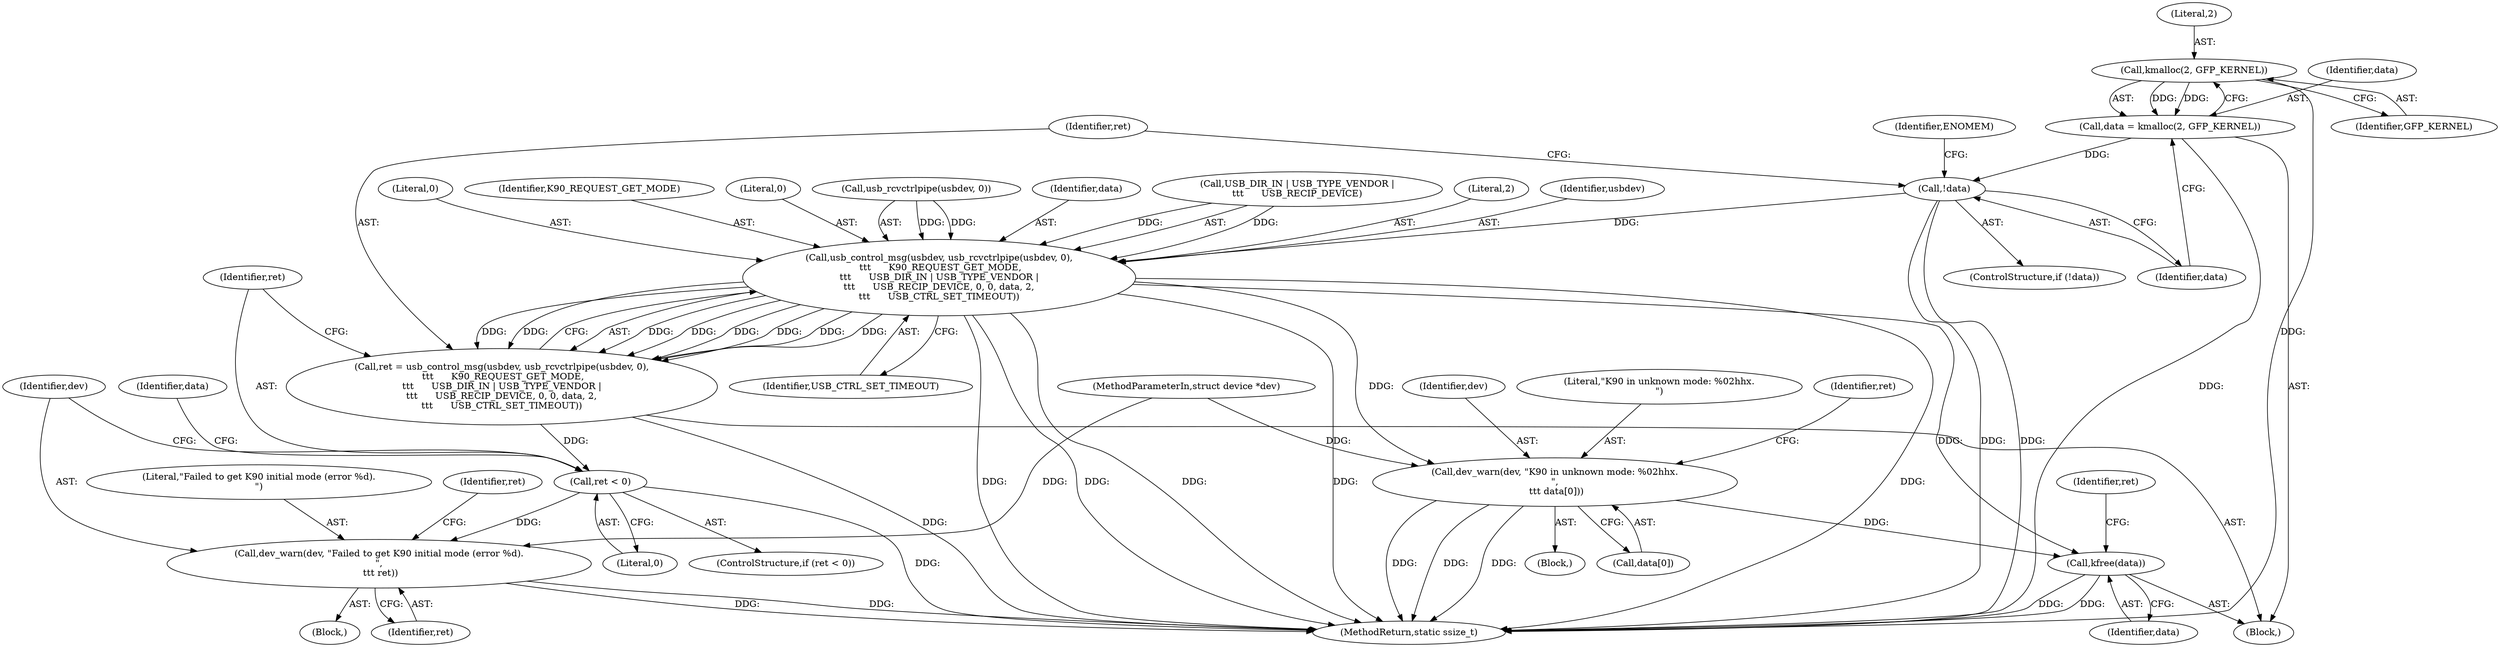 digraph "0_linux_6d104af38b570d37aa32a5803b04c354f8ed513d_1@API" {
"1000122" [label="(Call,kmalloc(2, GFP_KERNEL))"];
"1000120" [label="(Call,data = kmalloc(2, GFP_KERNEL))"];
"1000126" [label="(Call,!data)"];
"1000133" [label="(Call,usb_control_msg(usbdev, usb_rcvctrlpipe(usbdev, 0),\n \t\t\t      K90_REQUEST_GET_MODE,\n\t\t\t      USB_DIR_IN | USB_TYPE_VENDOR |\n\t\t\t      USB_RECIP_DEVICE, 0, 0, data, 2,\n\t\t\t      USB_CTRL_SET_TIMEOUT))"];
"1000131" [label="(Call,ret = usb_control_msg(usbdev, usb_rcvctrlpipe(usbdev, 0),\n \t\t\t      K90_REQUEST_GET_MODE,\n\t\t\t      USB_DIR_IN | USB_TYPE_VENDOR |\n\t\t\t      USB_RECIP_DEVICE, 0, 0, data, 2,\n\t\t\t      USB_CTRL_SET_TIMEOUT))"];
"1000150" [label="(Call,ret < 0)"];
"1000154" [label="(Call,dev_warn(dev, \"Failed to get K90 initial mode (error %d).\n\",\n \t\t\t ret))"];
"1000179" [label="(Call,dev_warn(dev, \"K90 in unknown mode: %02hhx.\n\",\n \t\t\t data[0]))"];
"1000198" [label="(Call,kfree(data))"];
"1000133" [label="(Call,usb_control_msg(usbdev, usb_rcvctrlpipe(usbdev, 0),\n \t\t\t      K90_REQUEST_GET_MODE,\n\t\t\t      USB_DIR_IN | USB_TYPE_VENDOR |\n\t\t\t      USB_RECIP_DEVICE, 0, 0, data, 2,\n\t\t\t      USB_CTRL_SET_TIMEOUT))"];
"1000124" [label="(Identifier,GFP_KERNEL)"];
"1000156" [label="(Literal,\"Failed to get K90 initial mode (error %d).\n\")"];
"1000150" [label="(Call,ret < 0)"];
"1000134" [label="(Identifier,usbdev)"];
"1000186" [label="(Identifier,ret)"];
"1000123" [label="(Literal,2)"];
"1000125" [label="(ControlStructure,if (!data))"];
"1000152" [label="(Literal,0)"];
"1000155" [label="(Identifier,dev)"];
"1000182" [label="(Call,data[0])"];
"1000159" [label="(Identifier,ret)"];
"1000198" [label="(Call,kfree(data))"];
"1000120" [label="(Call,data = kmalloc(2, GFP_KERNEL))"];
"1000145" [label="(Literal,0)"];
"1000138" [label="(Identifier,K90_REQUEST_GET_MODE)"];
"1000157" [label="(Identifier,ret)"];
"1000127" [label="(Identifier,data)"];
"1000126" [label="(Call,!data)"];
"1000130" [label="(Identifier,ENOMEM)"];
"1000144" [label="(Literal,0)"];
"1000201" [label="(Identifier,ret)"];
"1000199" [label="(Identifier,data)"];
"1000135" [label="(Call,usb_rcvctrlpipe(usbdev, 0))"];
"1000146" [label="(Identifier,data)"];
"1000121" [label="(Identifier,data)"];
"1000101" [label="(MethodParameterIn,struct device *dev)"];
"1000139" [label="(Call,USB_DIR_IN | USB_TYPE_VENDOR |\n\t\t\t      USB_RECIP_DEVICE)"];
"1000148" [label="(Identifier,USB_CTRL_SET_TIMEOUT)"];
"1000180" [label="(Identifier,dev)"];
"1000149" [label="(ControlStructure,if (ret < 0))"];
"1000153" [label="(Block,)"];
"1000132" [label="(Identifier,ret)"];
"1000154" [label="(Call,dev_warn(dev, \"Failed to get K90 initial mode (error %d).\n\",\n \t\t\t ret))"];
"1000122" [label="(Call,kmalloc(2, GFP_KERNEL))"];
"1000147" [label="(Literal,2)"];
"1000179" [label="(Call,dev_warn(dev, \"K90 in unknown mode: %02hhx.\n\",\n \t\t\t data[0]))"];
"1000202" [label="(MethodReturn,static ssize_t)"];
"1000131" [label="(Call,ret = usb_control_msg(usbdev, usb_rcvctrlpipe(usbdev, 0),\n \t\t\t      K90_REQUEST_GET_MODE,\n\t\t\t      USB_DIR_IN | USB_TYPE_VENDOR |\n\t\t\t      USB_RECIP_DEVICE, 0, 0, data, 2,\n\t\t\t      USB_CTRL_SET_TIMEOUT))"];
"1000167" [label="(Block,)"];
"1000104" [label="(Block,)"];
"1000181" [label="(Literal,\"K90 in unknown mode: %02hhx.\n\")"];
"1000151" [label="(Identifier,ret)"];
"1000165" [label="(Identifier,data)"];
"1000122" -> "1000120"  [label="AST: "];
"1000122" -> "1000124"  [label="CFG: "];
"1000123" -> "1000122"  [label="AST: "];
"1000124" -> "1000122"  [label="AST: "];
"1000120" -> "1000122"  [label="CFG: "];
"1000122" -> "1000202"  [label="DDG: "];
"1000122" -> "1000120"  [label="DDG: "];
"1000122" -> "1000120"  [label="DDG: "];
"1000120" -> "1000104"  [label="AST: "];
"1000121" -> "1000120"  [label="AST: "];
"1000127" -> "1000120"  [label="CFG: "];
"1000120" -> "1000202"  [label="DDG: "];
"1000120" -> "1000126"  [label="DDG: "];
"1000126" -> "1000125"  [label="AST: "];
"1000126" -> "1000127"  [label="CFG: "];
"1000127" -> "1000126"  [label="AST: "];
"1000130" -> "1000126"  [label="CFG: "];
"1000132" -> "1000126"  [label="CFG: "];
"1000126" -> "1000202"  [label="DDG: "];
"1000126" -> "1000202"  [label="DDG: "];
"1000126" -> "1000133"  [label="DDG: "];
"1000133" -> "1000131"  [label="AST: "];
"1000133" -> "1000148"  [label="CFG: "];
"1000134" -> "1000133"  [label="AST: "];
"1000135" -> "1000133"  [label="AST: "];
"1000138" -> "1000133"  [label="AST: "];
"1000139" -> "1000133"  [label="AST: "];
"1000144" -> "1000133"  [label="AST: "];
"1000145" -> "1000133"  [label="AST: "];
"1000146" -> "1000133"  [label="AST: "];
"1000147" -> "1000133"  [label="AST: "];
"1000148" -> "1000133"  [label="AST: "];
"1000131" -> "1000133"  [label="CFG: "];
"1000133" -> "1000202"  [label="DDG: "];
"1000133" -> "1000202"  [label="DDG: "];
"1000133" -> "1000202"  [label="DDG: "];
"1000133" -> "1000202"  [label="DDG: "];
"1000133" -> "1000202"  [label="DDG: "];
"1000133" -> "1000131"  [label="DDG: "];
"1000133" -> "1000131"  [label="DDG: "];
"1000133" -> "1000131"  [label="DDG: "];
"1000133" -> "1000131"  [label="DDG: "];
"1000133" -> "1000131"  [label="DDG: "];
"1000133" -> "1000131"  [label="DDG: "];
"1000133" -> "1000131"  [label="DDG: "];
"1000133" -> "1000131"  [label="DDG: "];
"1000135" -> "1000133"  [label="DDG: "];
"1000135" -> "1000133"  [label="DDG: "];
"1000139" -> "1000133"  [label="DDG: "];
"1000139" -> "1000133"  [label="DDG: "];
"1000133" -> "1000179"  [label="DDG: "];
"1000133" -> "1000198"  [label="DDG: "];
"1000131" -> "1000104"  [label="AST: "];
"1000132" -> "1000131"  [label="AST: "];
"1000151" -> "1000131"  [label="CFG: "];
"1000131" -> "1000202"  [label="DDG: "];
"1000131" -> "1000150"  [label="DDG: "];
"1000150" -> "1000149"  [label="AST: "];
"1000150" -> "1000152"  [label="CFG: "];
"1000151" -> "1000150"  [label="AST: "];
"1000152" -> "1000150"  [label="AST: "];
"1000155" -> "1000150"  [label="CFG: "];
"1000165" -> "1000150"  [label="CFG: "];
"1000150" -> "1000202"  [label="DDG: "];
"1000150" -> "1000154"  [label="DDG: "];
"1000154" -> "1000153"  [label="AST: "];
"1000154" -> "1000157"  [label="CFG: "];
"1000155" -> "1000154"  [label="AST: "];
"1000156" -> "1000154"  [label="AST: "];
"1000157" -> "1000154"  [label="AST: "];
"1000159" -> "1000154"  [label="CFG: "];
"1000154" -> "1000202"  [label="DDG: "];
"1000154" -> "1000202"  [label="DDG: "];
"1000101" -> "1000154"  [label="DDG: "];
"1000179" -> "1000167"  [label="AST: "];
"1000179" -> "1000182"  [label="CFG: "];
"1000180" -> "1000179"  [label="AST: "];
"1000181" -> "1000179"  [label="AST: "];
"1000182" -> "1000179"  [label="AST: "];
"1000186" -> "1000179"  [label="CFG: "];
"1000179" -> "1000202"  [label="DDG: "];
"1000179" -> "1000202"  [label="DDG: "];
"1000179" -> "1000202"  [label="DDG: "];
"1000101" -> "1000179"  [label="DDG: "];
"1000179" -> "1000198"  [label="DDG: "];
"1000198" -> "1000104"  [label="AST: "];
"1000198" -> "1000199"  [label="CFG: "];
"1000199" -> "1000198"  [label="AST: "];
"1000201" -> "1000198"  [label="CFG: "];
"1000198" -> "1000202"  [label="DDG: "];
"1000198" -> "1000202"  [label="DDG: "];
}
